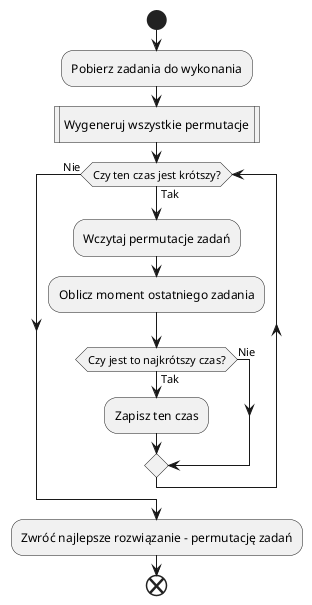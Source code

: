 @startuml brute_force
skinparam monochrome true
skinparam shadowing false
skinparam defaultTextAlignment center

start
:Pobierz zadania do wykonania;
:Wygeneruj wszystkie permutacje|
while (Czy ten czas jest krótszy?) is (Tak)
  :Wczytaj permutacje zadań;
  :Oblicz moment ostatniego zadania;
  if (Czy jest to najkrótszy czas?) then (Tak)
    :Zapisz ten czas;
  else (Nie)
  endif
endwhile (Nie)
:Zwróć najlepsze rozwiązanie - permutację zadań;
end

@enduml